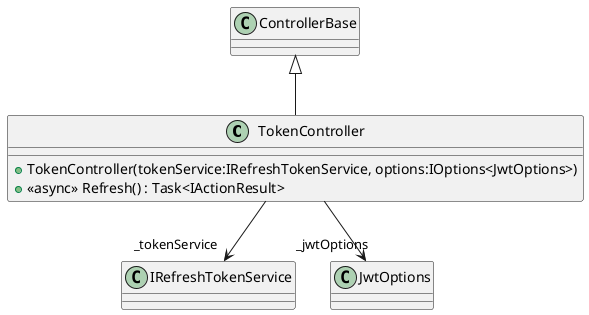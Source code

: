 @startuml
class TokenController {
    + TokenController(tokenService:IRefreshTokenService, options:IOptions<JwtOptions>)
    + <<async>> Refresh() : Task<IActionResult>
}
ControllerBase <|-- TokenController
TokenController --> "_tokenService" IRefreshTokenService
TokenController --> "_jwtOptions" JwtOptions
@enduml
